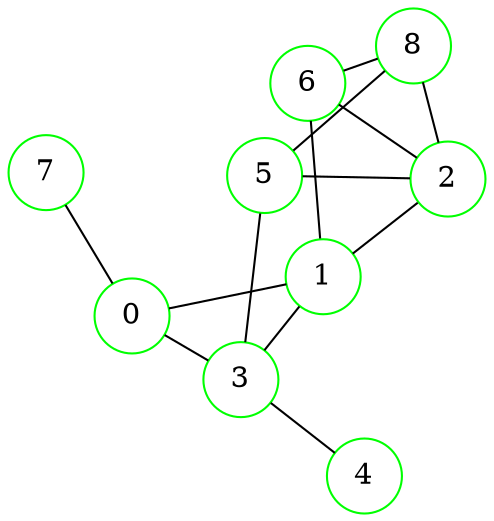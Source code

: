 graph {
graph ["layout"="fdp"]
node ["style"="filled","fillcolor"="white","fixedsize"="true","shape"="circle"]
"0" ["color"="green"]
"1" ["color"="green"]
"2" ["color"="green"]
"5" ["color"="green"]
"8" ["color"="green"]
"6" ["color"="green"]
"3" ["color"="green"]
"4" ["color"="green"]
"7" ["color"="green"]
"0" -- "1"
"0" -- "3"
"0" -- "7"
"1" -- "2"
"1" -- "3"
"1" -- "6"
"2" -- "5"
"2" -- "6"
"2" -- "8"
"5" -- "8"
"6" -- "8"
"3" -- "4"
"3" -- "5"
}